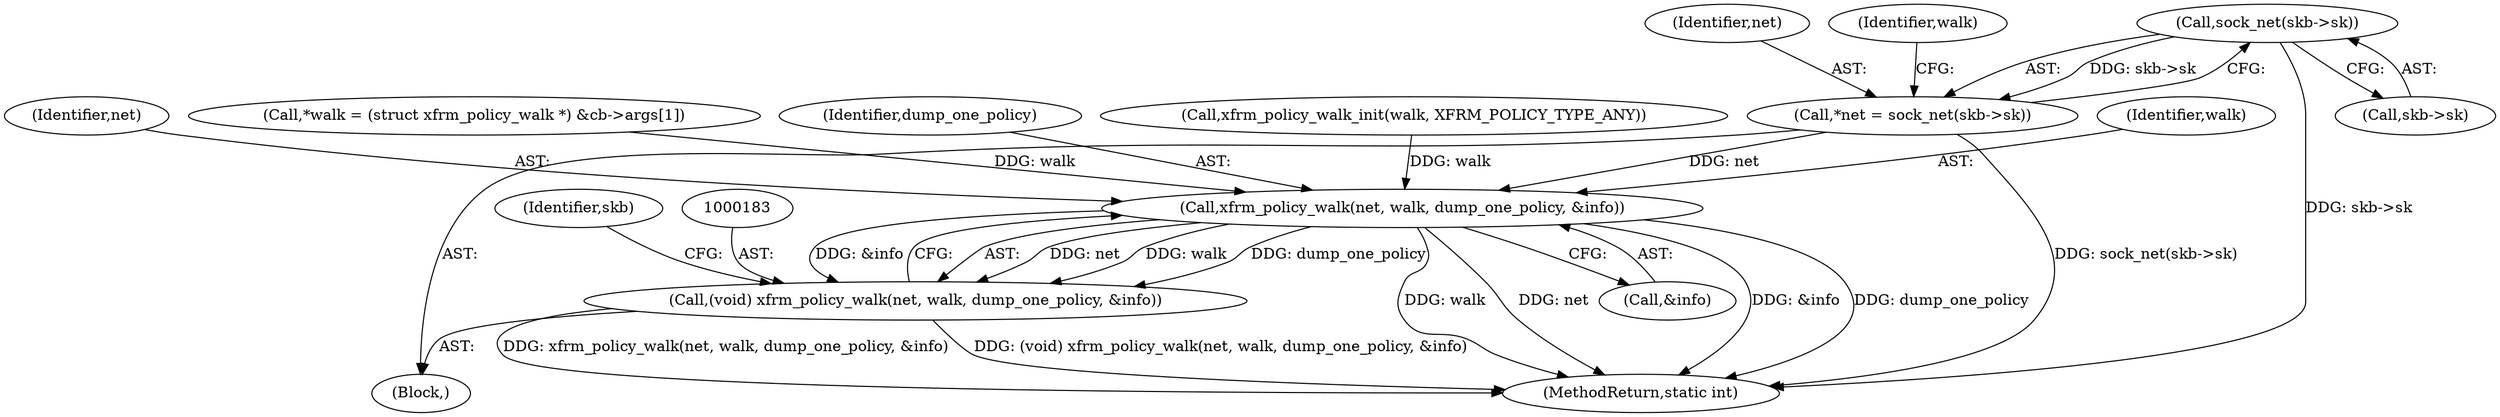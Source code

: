 digraph "0_linux_1137b5e2529a8f5ca8ee709288ecba3e68044df2@pointer" {
"1000107" [label="(Call,sock_net(skb->sk))"];
"1000105" [label="(Call,*net = sock_net(skb->sk))"];
"1000184" [label="(Call,xfrm_policy_walk(net, walk, dump_one_policy, &info))"];
"1000182" [label="(Call,(void) xfrm_policy_walk(net, walk, dump_one_policy, &info))"];
"1000184" [label="(Call,xfrm_policy_walk(net, walk, dump_one_policy, &info))"];
"1000106" [label="(Identifier,net)"];
"1000186" [label="(Identifier,walk)"];
"1000185" [label="(Identifier,net)"];
"1000192" [label="(Identifier,skb)"];
"1000105" [label="(Call,*net = sock_net(skb->sk))"];
"1000112" [label="(Call,*walk = (struct xfrm_policy_walk *) &cb->args[1])"];
"1000113" [label="(Identifier,walk)"];
"1000182" [label="(Call,(void) xfrm_policy_walk(net, walk, dump_one_policy, &info))"];
"1000187" [label="(Identifier,dump_one_policy)"];
"1000179" [label="(Call,xfrm_policy_walk_init(walk, XFRM_POLICY_TYPE_ANY))"];
"1000188" [label="(Call,&info)"];
"1000108" [label="(Call,skb->sk)"];
"1000103" [label="(Block,)"];
"1000194" [label="(MethodReturn,static int)"];
"1000107" [label="(Call,sock_net(skb->sk))"];
"1000107" -> "1000105"  [label="AST: "];
"1000107" -> "1000108"  [label="CFG: "];
"1000108" -> "1000107"  [label="AST: "];
"1000105" -> "1000107"  [label="CFG: "];
"1000107" -> "1000194"  [label="DDG: skb->sk"];
"1000107" -> "1000105"  [label="DDG: skb->sk"];
"1000105" -> "1000103"  [label="AST: "];
"1000106" -> "1000105"  [label="AST: "];
"1000113" -> "1000105"  [label="CFG: "];
"1000105" -> "1000194"  [label="DDG: sock_net(skb->sk)"];
"1000105" -> "1000184"  [label="DDG: net"];
"1000184" -> "1000182"  [label="AST: "];
"1000184" -> "1000188"  [label="CFG: "];
"1000185" -> "1000184"  [label="AST: "];
"1000186" -> "1000184"  [label="AST: "];
"1000187" -> "1000184"  [label="AST: "];
"1000188" -> "1000184"  [label="AST: "];
"1000182" -> "1000184"  [label="CFG: "];
"1000184" -> "1000194"  [label="DDG: walk"];
"1000184" -> "1000194"  [label="DDG: net"];
"1000184" -> "1000194"  [label="DDG: &info"];
"1000184" -> "1000194"  [label="DDG: dump_one_policy"];
"1000184" -> "1000182"  [label="DDG: net"];
"1000184" -> "1000182"  [label="DDG: walk"];
"1000184" -> "1000182"  [label="DDG: dump_one_policy"];
"1000184" -> "1000182"  [label="DDG: &info"];
"1000179" -> "1000184"  [label="DDG: walk"];
"1000112" -> "1000184"  [label="DDG: walk"];
"1000182" -> "1000103"  [label="AST: "];
"1000183" -> "1000182"  [label="AST: "];
"1000192" -> "1000182"  [label="CFG: "];
"1000182" -> "1000194"  [label="DDG: (void) xfrm_policy_walk(net, walk, dump_one_policy, &info)"];
"1000182" -> "1000194"  [label="DDG: xfrm_policy_walk(net, walk, dump_one_policy, &info)"];
}
